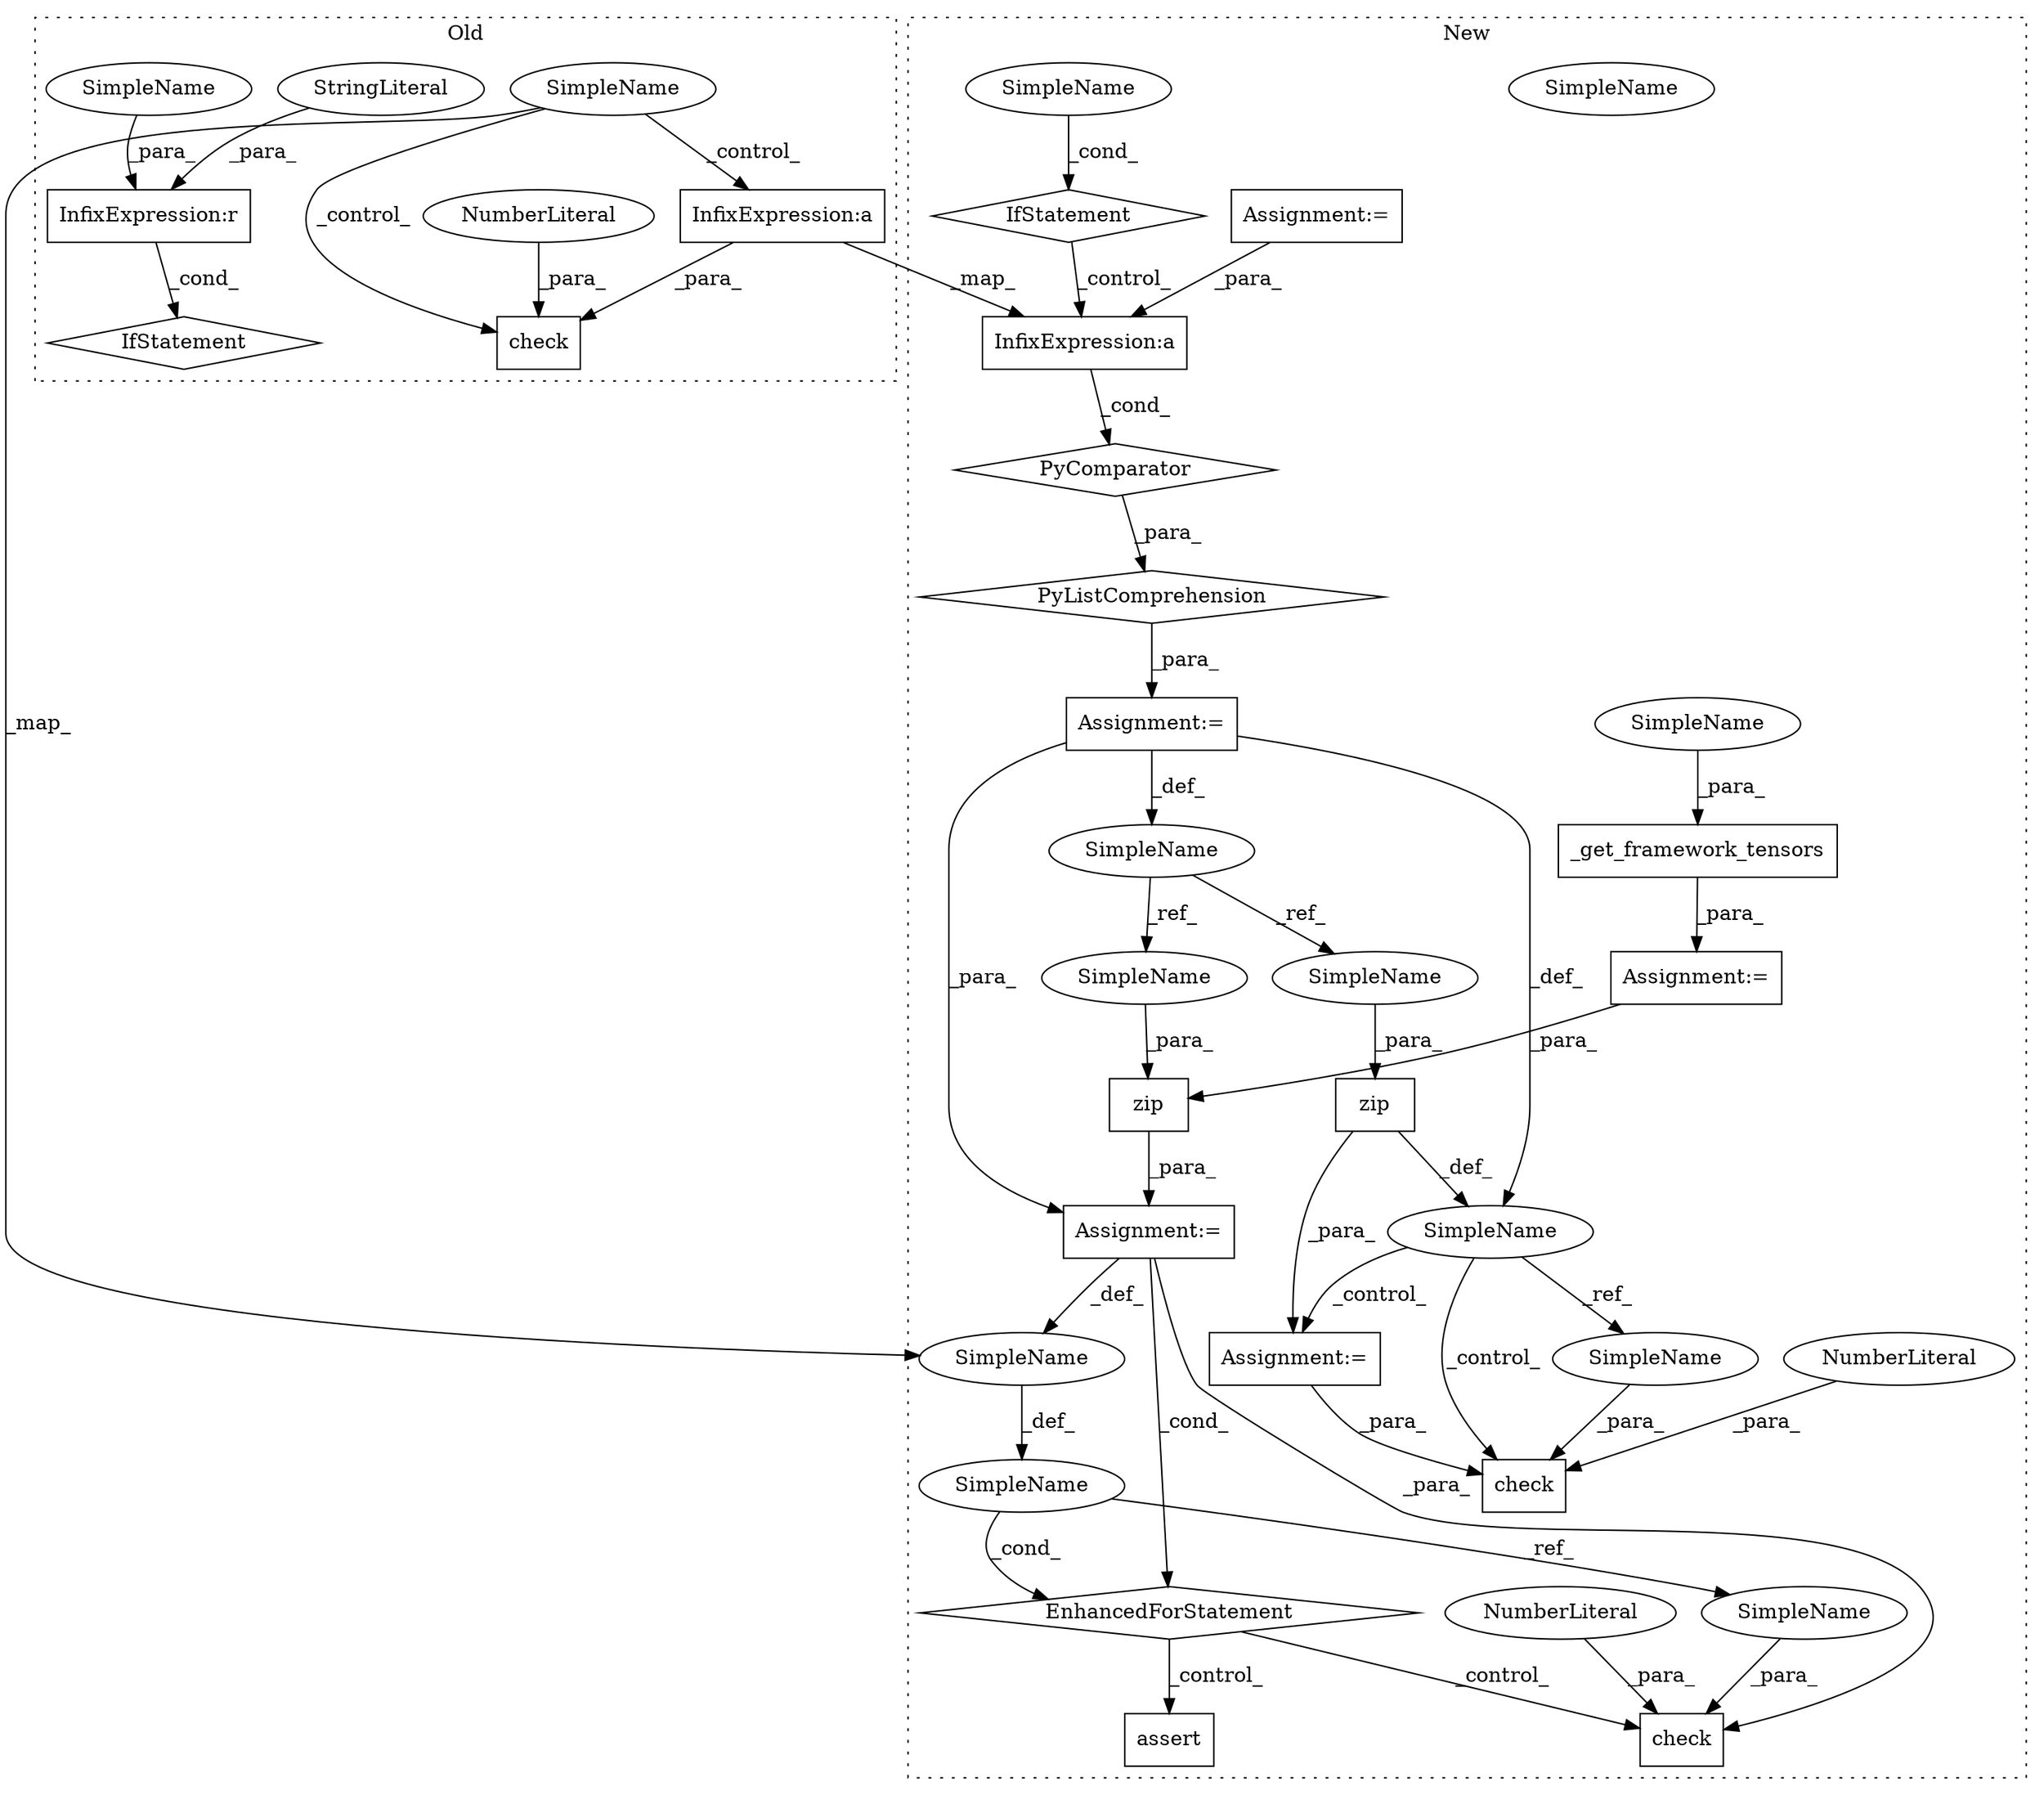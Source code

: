 digraph G {
subgraph cluster0 {
1 [label="IfStatement" a="25" s="2374" l="3" shape="diamond"];
6 [label="InfixExpression:r" a="27" s="2364" l="4" shape="box"];
7 [label="StringLiteral" a="45" s="2368" l="5" shape="ellipse"];
14 [label="check" a="32" s="2565,2622" l="6,1" shape="box"];
15 [label="NumberLiteral" a="34" s="2621" l="1" shape="ellipse"];
20 [label="InfixExpression:a" a="27" s="2578" l="3" shape="box"];
22 [label="SimpleName" a="42" s="2498" l="1" shape="ellipse"];
33 [label="SimpleName" a="42" s="2362" l="2" shape="ellipse"];
label = "Old";
style="dotted";
}
subgraph cluster1 {
2 [label="check" a="32" s="3579,3592" l="6,1" shape="box"];
3 [label="NumberLiteral" a="34" s="3591" l="1" shape="ellipse"];
4 [label="Assignment:=" a="7" s="3555" l="1" shape="box"];
5 [label="assert" a="6" s="3810" l="7" shape="box"];
8 [label="zip" a="32" s="3524,3539" l="4,1" shape="box"];
9 [label="SimpleName" a="42" s="3740" l="1" shape="ellipse"];
10 [label="EnhancedForStatement" a="70" s="3665,3771" l="69,2" shape="diamond"];
11 [label="zip" a="32" s="3744,3770" l="4,1" shape="box"];
12 [label="SimpleName" a="42" s="3000" l="8" shape="ellipse"];
13 [label="SimpleName" a="42" s="3520" l="1" shape="ellipse"];
16 [label="check" a="32" s="3870,3883" l="6,1" shape="box"];
17 [label="NumberLiteral" a="34" s="3882" l="1" shape="ellipse"];
18 [label="PyListComprehension" a="109" s="3020" l="140" shape="diamond"];
19 [label="PyComparator" a="113" s="3134" l="18" shape="diamond"];
21 [label="InfixExpression:a" a="27" s="3024" l="3" shape="box"];
23 [label="SimpleName" a="42" s="3726" l="1" shape="ellipse"];
24 [label="IfStatement" a="25" s="3134" l="18" shape="diamond"];
25 [label="SimpleName" a="42" s="3147" l="5" shape="ellipse"];
26 [label="Assignment:=" a="7" s="3665,3771" l="69,2" shape="box"];
27 [label="Assignment:=" a="7" s="3008" l="12" shape="box"];
28 [label="Assignment:=" a="7" s="3134" l="18" shape="box"];
29 [label="Assignment:=" a="7" s="3622" l="1" shape="box"];
30 [label="_get_framework_tensors" a="32" s="3628,3656" l="23,1" shape="box"];
31 [label="SimpleName" a="42" s="3589" l="1" shape="ellipse"];
32 [label="SimpleName" a="42" s="3147" l="5" shape="ellipse"];
34 [label="SimpleName" a="42" s="3762" l="8" shape="ellipse"];
35 [label="SimpleName" a="42" s="3531" l="8" shape="ellipse"];
36 [label="SimpleName" a="42" s="3880" l="1" shape="ellipse"];
37 [label="SimpleName" a="42" s="3654" l="2" shape="ellipse"];
label = "New";
style="dotted";
}
3 -> 2 [label="_para_"];
4 -> 2 [label="_para_"];
6 -> 1 [label="_cond_"];
7 -> 6 [label="_para_"];
8 -> 4 [label="_para_"];
8 -> 13 [label="_def_"];
9 -> 10 [label="_cond_"];
9 -> 36 [label="_ref_"];
10 -> 16 [label="_control_"];
10 -> 5 [label="_control_"];
11 -> 26 [label="_para_"];
12 -> 35 [label="_ref_"];
12 -> 34 [label="_ref_"];
13 -> 4 [label="_control_"];
13 -> 31 [label="_ref_"];
13 -> 2 [label="_control_"];
15 -> 14 [label="_para_"];
17 -> 16 [label="_para_"];
18 -> 27 [label="_para_"];
19 -> 18 [label="_para_"];
20 -> 21 [label="_map_"];
20 -> 14 [label="_para_"];
21 -> 19 [label="_cond_"];
22 -> 23 [label="_map_"];
22 -> 20 [label="_control_"];
22 -> 14 [label="_control_"];
23 -> 9 [label="_def_"];
24 -> 21 [label="_control_"];
26 -> 23 [label="_def_"];
26 -> 10 [label="_cond_"];
26 -> 16 [label="_para_"];
27 -> 12 [label="_def_"];
27 -> 13 [label="_def_"];
27 -> 26 [label="_para_"];
28 -> 21 [label="_para_"];
29 -> 11 [label="_para_"];
30 -> 29 [label="_para_"];
31 -> 2 [label="_para_"];
32 -> 24 [label="_cond_"];
33 -> 6 [label="_para_"];
34 -> 11 [label="_para_"];
35 -> 8 [label="_para_"];
36 -> 16 [label="_para_"];
37 -> 30 [label="_para_"];
}